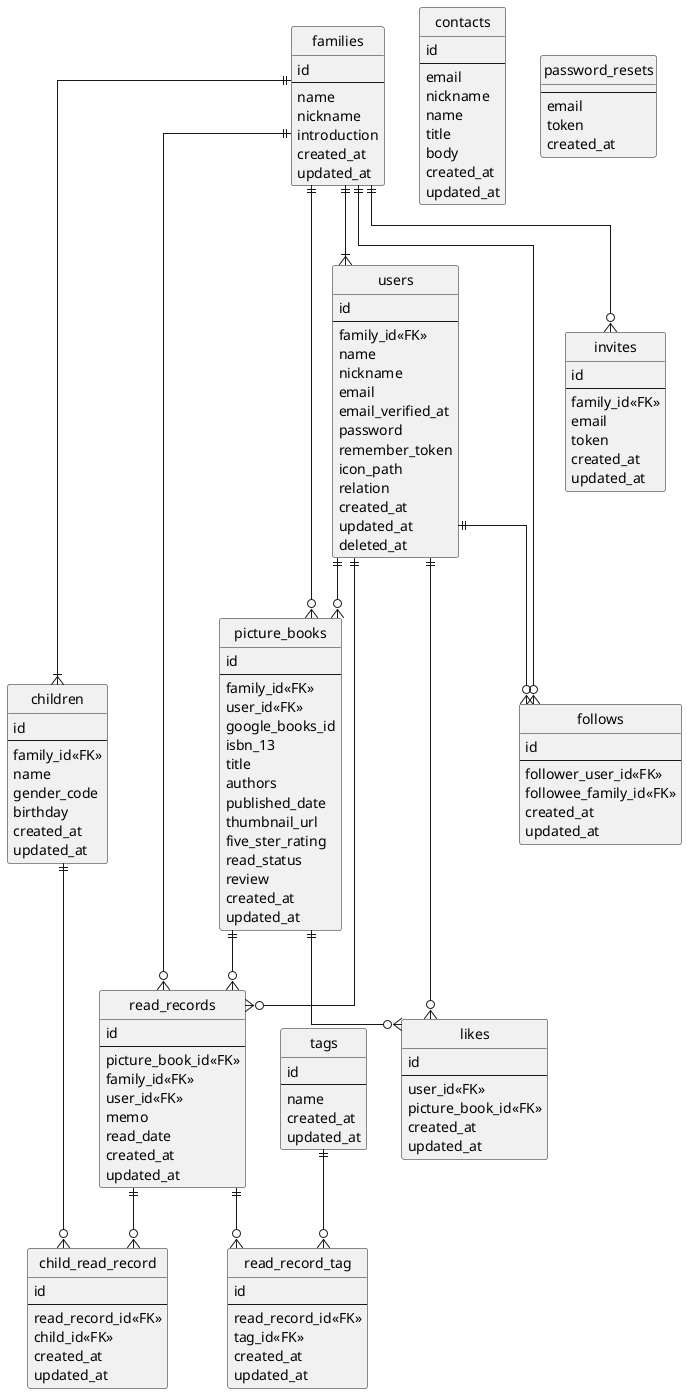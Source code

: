 @startuml yonde
' hide the spot
hide circle

' avoid problems with angled crows feet
skinparam linetype ortho

entity "families" as families {
  id
  --
  name
  nickname
  introduction
  created_at
  updated_at
}

entity "users" as users {
  id
  --
  family_id<<FK>>
  name
  nickname
  email
  email_verified_at
  password
  remember_token
  icon_path
  relation
  created_at
  updated_at
  deleted_at
}

entity "children" as children {
  id
  --
  family_id<<FK>>
  name
  gender_code
  birthday
  created_at
  updated_at
}

entity "picture_books" as picture_books {
  id
  --
  family_id<<FK>>
  user_id<<FK>>
  google_books_id
  isbn_13
  title
  authors
  published_date
  thumbnail_url
  five_ster_rating
  read_status
  review
  created_at
  updated_at
}

entity "read_records" as read_records {
  id
  --
  picture_book_id<<FK>>
  family_id<<FK>>
  user_id<<FK>>
  memo
  read_date
  created_at
  updated_at
}

entity "child_read_record" as child_read_record {
  id
  --
  read_record_id<<FK>>
  child_id<<FK>>
  created_at
  updated_at
}

entity "tags" as tags {
  id
  --
  name
  created_at
  updated_at
}

entity "read_record_tag" as read_record_tag {
  id
  --
  read_record_id<<FK>>
  tag_id<<FK>>
  created_at
  updated_at
}

entity "follows" as follows {
  id
  --
  follower_user_id<<FK>>
  followee_family_id<<FK>>
  created_at
  updated_at
}

entity "likes" as likes {
  id
  --
  user_id<<FK>>
  picture_book_id<<FK>>
  created_at
  updated_at
}

entity "invites" as invites {
  id
  --
  family_id<<FK>>
  email
  token
  created_at
  updated_at
}

entity "contacts" as contacts {
  id
  --
  email
  nickname
  name
  title
  body
  created_at
  updated_at
}

entity "password_resets" as password_resets {
  --
  email
  token
  created_at
}

families ||--|{ users
families ||--|{ children
families ||--o{ follows
families ||--o{ picture_books
families ||--o{ read_records
families ||--o{ invites
users ||--o{ follows
users ||--o{ likes
users ||--o{ picture_books
users ||--o{ read_records
children ||--o{ child_read_record
picture_books ||--o{ read_records
picture_books ||--o{ likes
read_records ||--o{ child_read_record
read_records ||--o{ read_record_tag
tags ||--o{ read_record_tag

@enduml